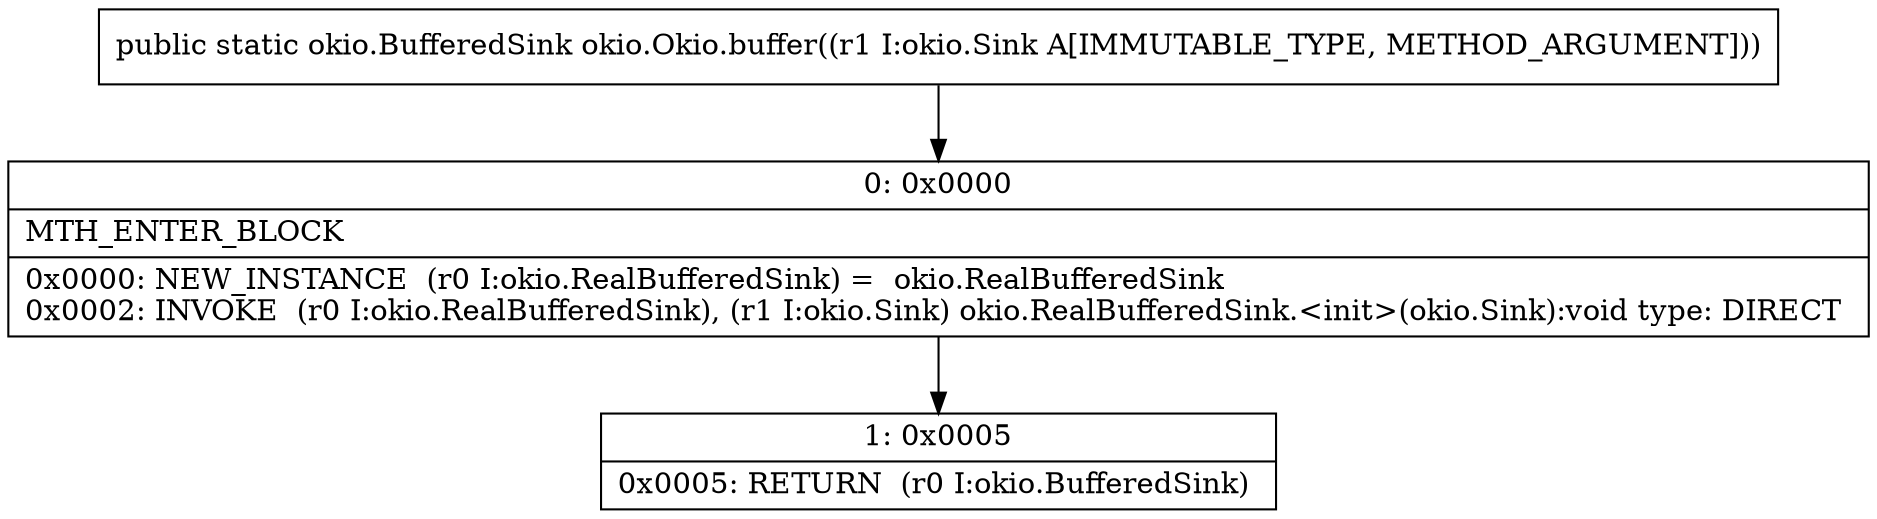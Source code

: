 digraph "CFG forokio.Okio.buffer(Lokio\/Sink;)Lokio\/BufferedSink;" {
Node_0 [shape=record,label="{0\:\ 0x0000|MTH_ENTER_BLOCK\l|0x0000: NEW_INSTANCE  (r0 I:okio.RealBufferedSink) =  okio.RealBufferedSink \l0x0002: INVOKE  (r0 I:okio.RealBufferedSink), (r1 I:okio.Sink) okio.RealBufferedSink.\<init\>(okio.Sink):void type: DIRECT \l}"];
Node_1 [shape=record,label="{1\:\ 0x0005|0x0005: RETURN  (r0 I:okio.BufferedSink) \l}"];
MethodNode[shape=record,label="{public static okio.BufferedSink okio.Okio.buffer((r1 I:okio.Sink A[IMMUTABLE_TYPE, METHOD_ARGUMENT])) }"];
MethodNode -> Node_0;
Node_0 -> Node_1;
}

